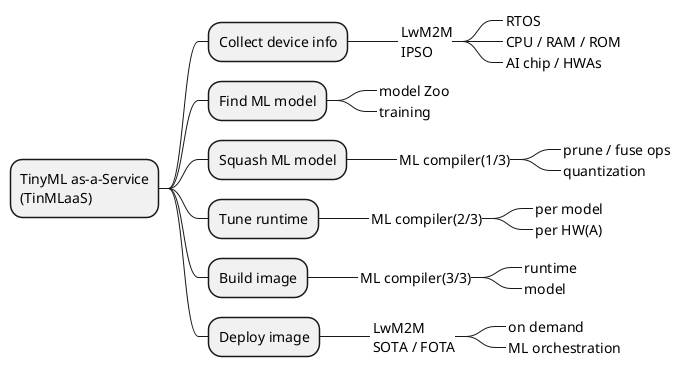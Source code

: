 @startmindmap
* TinyML as-a-Service\n(TinMLaaS)
** Collect device info
***_ LwM2M\nIPSO
****_ RTOS
****_ CPU / RAM / ROM
****_ AI chip / HWAs
** Find ML model
***_ model Zoo
***_ training
** Squash ML model
***_ ML compiler(1/3)
****_ prune / fuse ops
****_ quantization
** Tune runtime
***_ ML compiler(2/3)
****_ per model
****_ per HW(A)
** Build image
***_ ML compiler(3/3)
****_ runtime
****_ model
** Deploy image
***_ LwM2M\nSOTA / FOTA
****_ on demand
****_ ML orchestration
@endmindmap
